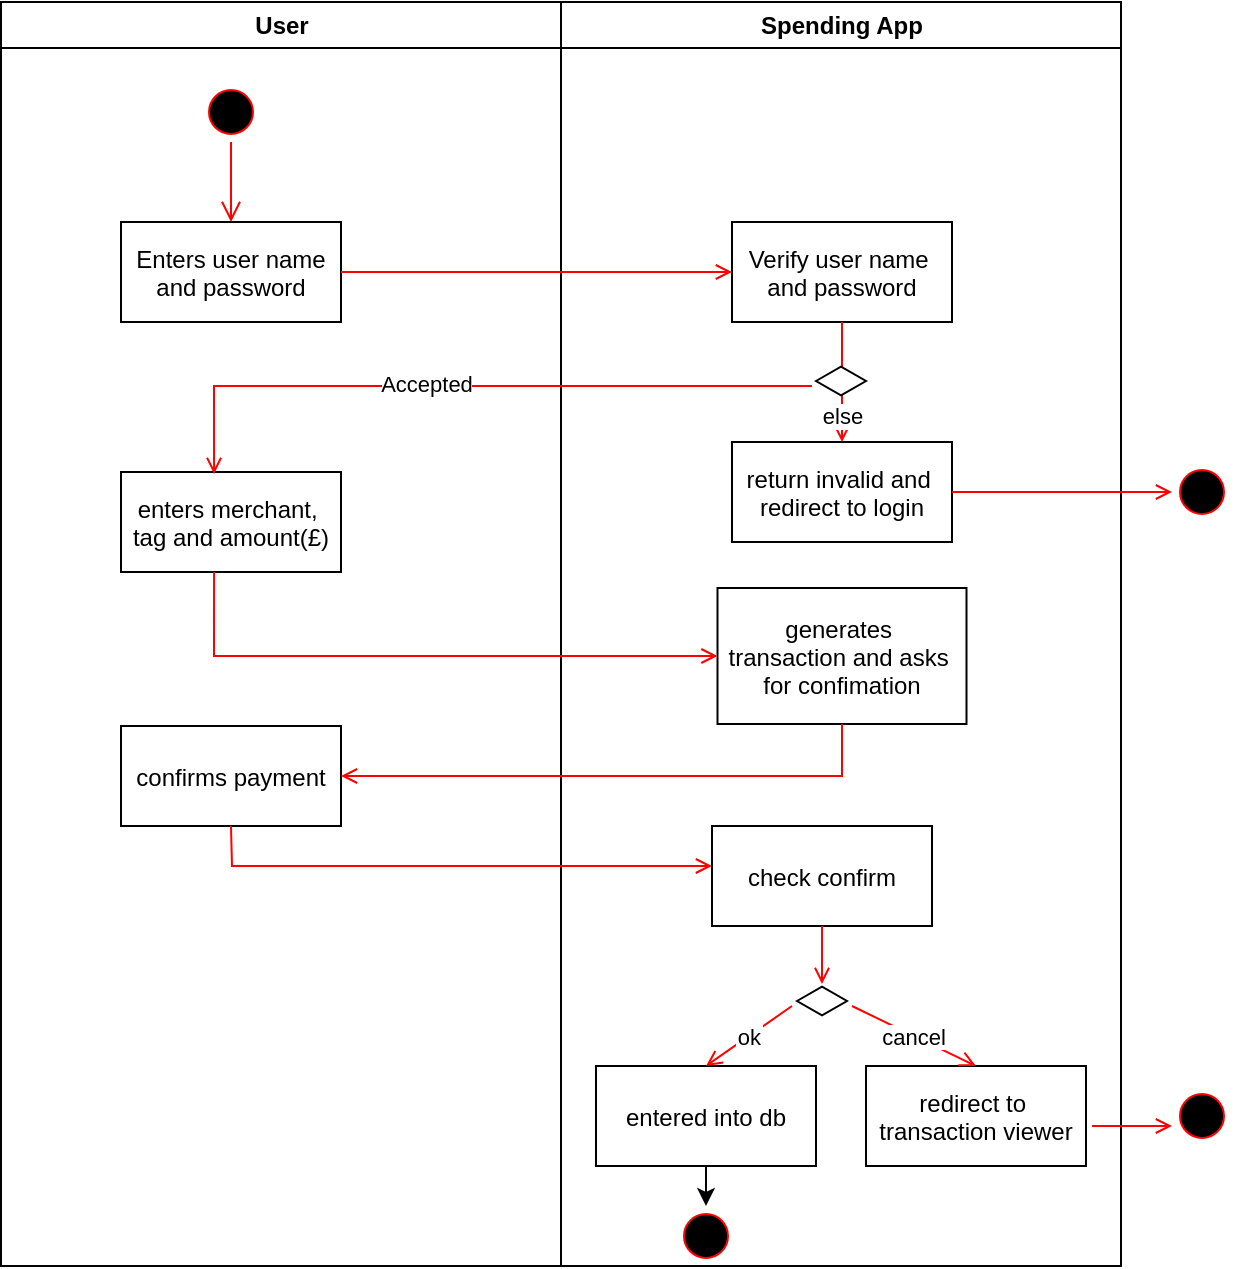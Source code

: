 <mxfile version="13.10.4" type="device"><diagram name="Page-1" id="e7e014a7-5840-1c2e-5031-d8a46d1fe8dd"><mxGraphModel dx="946" dy="556" grid="1" gridSize="10" guides="1" tooltips="1" connect="1" arrows="1" fold="1" page="1" pageScale="1" pageWidth="1169" pageHeight="826" background="#ffffff" math="0" shadow="0"><root><mxCell id="0"/><mxCell id="1" parent="0"/><mxCell id="2" value="User" style="swimlane;whiteSpace=wrap" parent="1" vertex="1"><mxGeometry x="164.5" y="128" width="280" height="632" as="geometry"/></mxCell><mxCell id="5" value="" style="ellipse;shape=startState;fillColor=#000000;strokeColor=#ff0000;" parent="2" vertex="1"><mxGeometry x="100" y="40" width="30" height="30" as="geometry"/></mxCell><mxCell id="6" value="" style="edgeStyle=elbowEdgeStyle;elbow=horizontal;verticalAlign=bottom;endArrow=open;endSize=8;strokeColor=#FF0000;endFill=1;rounded=0" parent="2" source="5" target="7" edge="1"><mxGeometry x="100" y="40" as="geometry"><mxPoint x="115" y="110" as="targetPoint"/></mxGeometry></mxCell><mxCell id="7" value="Enters user name&#10;and password" style="" parent="2" vertex="1"><mxGeometry x="60" y="110" width="110" height="50" as="geometry"/></mxCell><mxCell id="10" value="enters merchant, &#10;tag and amount(£)" style="" parent="2" vertex="1"><mxGeometry x="60" y="235" width="110" height="50" as="geometry"/></mxCell><mxCell id="kyfHFpC03Hj8PfCIErLd-57" value="confirms payment" style="" vertex="1" parent="2"><mxGeometry x="60" y="362" width="110" height="50" as="geometry"/></mxCell><mxCell id="3" value="Spending App" style="swimlane;whiteSpace=wrap" parent="1" vertex="1"><mxGeometry x="444.5" y="128" width="280" height="632" as="geometry"/></mxCell><mxCell id="15" value="Verify user name &#10;and password" style="" parent="3" vertex="1"><mxGeometry x="85.5" y="110" width="110" height="50" as="geometry"/></mxCell><mxCell id="16" value="return invalid and &#10;redirect to login" style="" parent="3" vertex="1"><mxGeometry x="85.5" y="220" width="110" height="50" as="geometry"/></mxCell><mxCell id="17" value="" style="endArrow=open;strokeColor=#FF0000;endFill=1;rounded=0" parent="3" source="15" target="16" edge="1"><mxGeometry relative="1" as="geometry"/></mxCell><mxCell id="kyfHFpC03Hj8PfCIErLd-50" value="else" style="edgeLabel;html=1;align=center;verticalAlign=middle;resizable=0;points=[];" vertex="1" connectable="0" parent="17"><mxGeometry x="0.567" relative="1" as="geometry"><mxPoint as="offset"/></mxGeometry></mxCell><mxCell id="18" value="generates &#10;transaction and asks &#10;for confimation" style="" parent="3" vertex="1"><mxGeometry x="78.25" y="293" width="124.5" height="68" as="geometry"/></mxCell><mxCell id="kyfHFpC03Hj8PfCIErLd-49" value="" style="html=1;whiteSpace=wrap;aspect=fixed;shape=isoRectangle;" vertex="1" parent="3"><mxGeometry x="127.5" y="182" width="25" height="15" as="geometry"/></mxCell><mxCell id="kyfHFpC03Hj8PfCIErLd-66" value="check confirm" style="" vertex="1" parent="3"><mxGeometry x="75.5" y="412" width="110" height="50" as="geometry"/></mxCell><mxCell id="kyfHFpC03Hj8PfCIErLd-70" value="" style="html=1;whiteSpace=wrap;aspect=fixed;shape=isoRectangle;" vertex="1" parent="3"><mxGeometry x="118" y="492" width="25" height="15" as="geometry"/></mxCell><mxCell id="kyfHFpC03Hj8PfCIErLd-82" value="entered into db" style="" vertex="1" parent="3"><mxGeometry x="17.5" y="532" width="110" height="50" as="geometry"/></mxCell><mxCell id="kyfHFpC03Hj8PfCIErLd-84" value="redirect to &#10;transaction viewer" style="" vertex="1" parent="3"><mxGeometry x="152.5" y="532" width="110" height="50" as="geometry"/></mxCell><mxCell id="kyfHFpC03Hj8PfCIErLd-85" value="" style="endArrow=open;strokeColor=#FF0000;endFill=1;rounded=0;exitX=0.5;exitY=1;exitDx=0;exitDy=0;entryX=0.5;entryY=-0.067;entryDx=0;entryDy=0;entryPerimeter=0;" edge="1" parent="3" source="kyfHFpC03Hj8PfCIErLd-66" target="kyfHFpC03Hj8PfCIErLd-70"><mxGeometry relative="1" as="geometry"><mxPoint y="507" as="sourcePoint"/><mxPoint x="110" y="507" as="targetPoint"/></mxGeometry></mxCell><mxCell id="kyfHFpC03Hj8PfCIErLd-92" value="" style="ellipse;shape=startState;fillColor=#000000;strokeColor=#ff0000;" vertex="1" parent="3"><mxGeometry x="57.5" y="602" width="30" height="30" as="geometry"/></mxCell><mxCell id="20" value="" style="endArrow=open;strokeColor=#FF0000;endFill=1;rounded=0;exitX=0.423;exitY=1;exitDx=0;exitDy=0;exitPerimeter=0;" parent="1" source="10" target="18" edge="1"><mxGeometry relative="1" as="geometry"><Array as="points"><mxPoint x="271" y="455"/></Array></mxGeometry></mxCell><mxCell id="kyfHFpC03Hj8PfCIErLd-47" value="" style="endArrow=open;strokeColor=#FF0000;endFill=1;rounded=0;exitX=1;exitY=0.5;exitDx=0;exitDy=0;entryX=0;entryY=0.5;entryDx=0;entryDy=0;" edge="1" parent="1" source="7" target="15"><mxGeometry relative="1" as="geometry"><mxPoint x="344.5" y="488" as="sourcePoint"/><mxPoint x="474.5" y="488" as="targetPoint"/></mxGeometry></mxCell><mxCell id="kyfHFpC03Hj8PfCIErLd-51" value="" style="endArrow=open;strokeColor=#FF0000;endFill=1;rounded=0;entryX=0.423;entryY=0.02;entryDx=0;entryDy=0;entryPerimeter=0;" edge="1" parent="1" target="10"><mxGeometry relative="1" as="geometry"><mxPoint x="570" y="320" as="sourcePoint"/><mxPoint x="330" y="320" as="targetPoint"/><Array as="points"><mxPoint x="271" y="320"/></Array></mxGeometry></mxCell><mxCell id="kyfHFpC03Hj8PfCIErLd-59" value="Accepted" style="edgeLabel;html=1;align=center;verticalAlign=middle;resizable=0;points=[];" vertex="1" connectable="0" parent="kyfHFpC03Hj8PfCIErLd-51"><mxGeometry x="0.125" y="-1" relative="1" as="geometry"><mxPoint as="offset"/></mxGeometry></mxCell><mxCell id="kyfHFpC03Hj8PfCIErLd-52" value="" style="endArrow=open;strokeColor=#FF0000;endFill=1;rounded=0;exitX=1;exitY=0.5;exitDx=0;exitDy=0;" edge="1" parent="1" source="16"><mxGeometry relative="1" as="geometry"><mxPoint x="344.5" y="488" as="sourcePoint"/><mxPoint x="750" y="373" as="targetPoint"/></mxGeometry></mxCell><mxCell id="kyfHFpC03Hj8PfCIErLd-53" value="" style="ellipse;shape=startState;fillColor=#000000;strokeColor=#ff0000;" vertex="1" parent="1"><mxGeometry x="750" y="358" width="30" height="30" as="geometry"/></mxCell><mxCell id="kyfHFpC03Hj8PfCIErLd-56" value="" style="endArrow=open;strokeColor=#FF0000;endFill=1;rounded=0;exitX=0.5;exitY=1;exitDx=0;exitDy=0;entryX=1;entryY=0.5;entryDx=0;entryDy=0;" edge="1" parent="1" source="18" target="kyfHFpC03Hj8PfCIErLd-57"><mxGeometry relative="1" as="geometry"><mxPoint x="580" y="490" as="sourcePoint"/><mxPoint x="585" y="529" as="targetPoint"/><Array as="points"><mxPoint x="585" y="515"/></Array></mxGeometry></mxCell><mxCell id="kyfHFpC03Hj8PfCIErLd-71" value="" style="endArrow=open;strokeColor=#FF0000;endFill=1;rounded=0;exitX=0.5;exitY=1;exitDx=0;exitDy=0;" edge="1" parent="1" source="kyfHFpC03Hj8PfCIErLd-57"><mxGeometry relative="1" as="geometry"><mxPoint x="279.5" y="540" as="sourcePoint"/><mxPoint x="520" y="560" as="targetPoint"/><Array as="points"><mxPoint x="280" y="560"/></Array></mxGeometry></mxCell><mxCell id="kyfHFpC03Hj8PfCIErLd-86" value="ok" style="endArrow=open;strokeColor=#FF0000;endFill=1;rounded=0;entryX=0.5;entryY=0;entryDx=0;entryDy=0;" edge="1" parent="1" target="kyfHFpC03Hj8PfCIErLd-82"><mxGeometry relative="1" as="geometry"><mxPoint x="560" y="630" as="sourcePoint"/><mxPoint x="760" y="383" as="targetPoint"/></mxGeometry></mxCell><mxCell id="kyfHFpC03Hj8PfCIErLd-87" value="cancel" style="endArrow=open;strokeColor=#FF0000;endFill=1;rounded=0;entryX=0.5;entryY=0;entryDx=0;entryDy=0;" edge="1" parent="1" target="kyfHFpC03Hj8PfCIErLd-84"><mxGeometry relative="1" as="geometry"><mxPoint x="590" y="630" as="sourcePoint"/><mxPoint x="860" y="620" as="targetPoint"/></mxGeometry></mxCell><mxCell id="kyfHFpC03Hj8PfCIErLd-88" value="" style="endArrow=open;strokeColor=#FF0000;endFill=1;rounded=0;exitX=1;exitY=0.5;exitDx=0;exitDy=0;" edge="1" parent="1"><mxGeometry relative="1" as="geometry"><mxPoint x="710" y="690" as="sourcePoint"/><mxPoint x="750" y="690" as="targetPoint"/></mxGeometry></mxCell><mxCell id="kyfHFpC03Hj8PfCIErLd-89" value="" style="ellipse;shape=startState;fillColor=#000000;strokeColor=#ff0000;" vertex="1" parent="1"><mxGeometry x="750" y="670" width="30" height="30" as="geometry"/></mxCell><mxCell id="kyfHFpC03Hj8PfCIErLd-91" value="" style="edgeStyle=orthogonalEdgeStyle;rounded=0;orthogonalLoop=1;jettySize=auto;html=1;exitX=0.5;exitY=1;exitDx=0;exitDy=0;" edge="1" parent="1" source="kyfHFpC03Hj8PfCIErLd-82"><mxGeometry relative="1" as="geometry"><mxPoint x="717" y="695" as="sourcePoint"/><mxPoint x="517" y="730" as="targetPoint"/></mxGeometry></mxCell></root></mxGraphModel></diagram></mxfile>